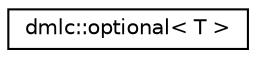 digraph "Graphical Class Hierarchy"
{
 // LATEX_PDF_SIZE
  edge [fontname="Helvetica",fontsize="10",labelfontname="Helvetica",labelfontsize="10"];
  node [fontname="Helvetica",fontsize="10",shape=record];
  rankdir="LR";
  Node0 [label="dmlc::optional\< T \>",height=0.2,width=0.4,color="black", fillcolor="white", style="filled",URL="$classdmlc_1_1optional.html",tooltip="c++17 compatible optional class."];
}
